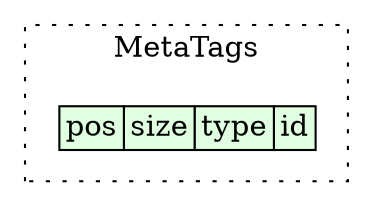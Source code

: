 digraph {
	rankdir=LR;
	node [shape=plaintext];
	subgraph cluster__meta_tags {
		label="MetaTags";
		graph[style=dotted];

		meta_tags__seq [label=<<TABLE BORDER="0" CELLBORDER="1" CELLSPACING="0">
			<TR><TD BGCOLOR="#E0FFE0">pos</TD><TD BGCOLOR="#E0FFE0">size</TD><TD BGCOLOR="#E0FFE0">type</TD><TD BGCOLOR="#E0FFE0">id</TD></TR>
		</TABLE>>];
	}
}
